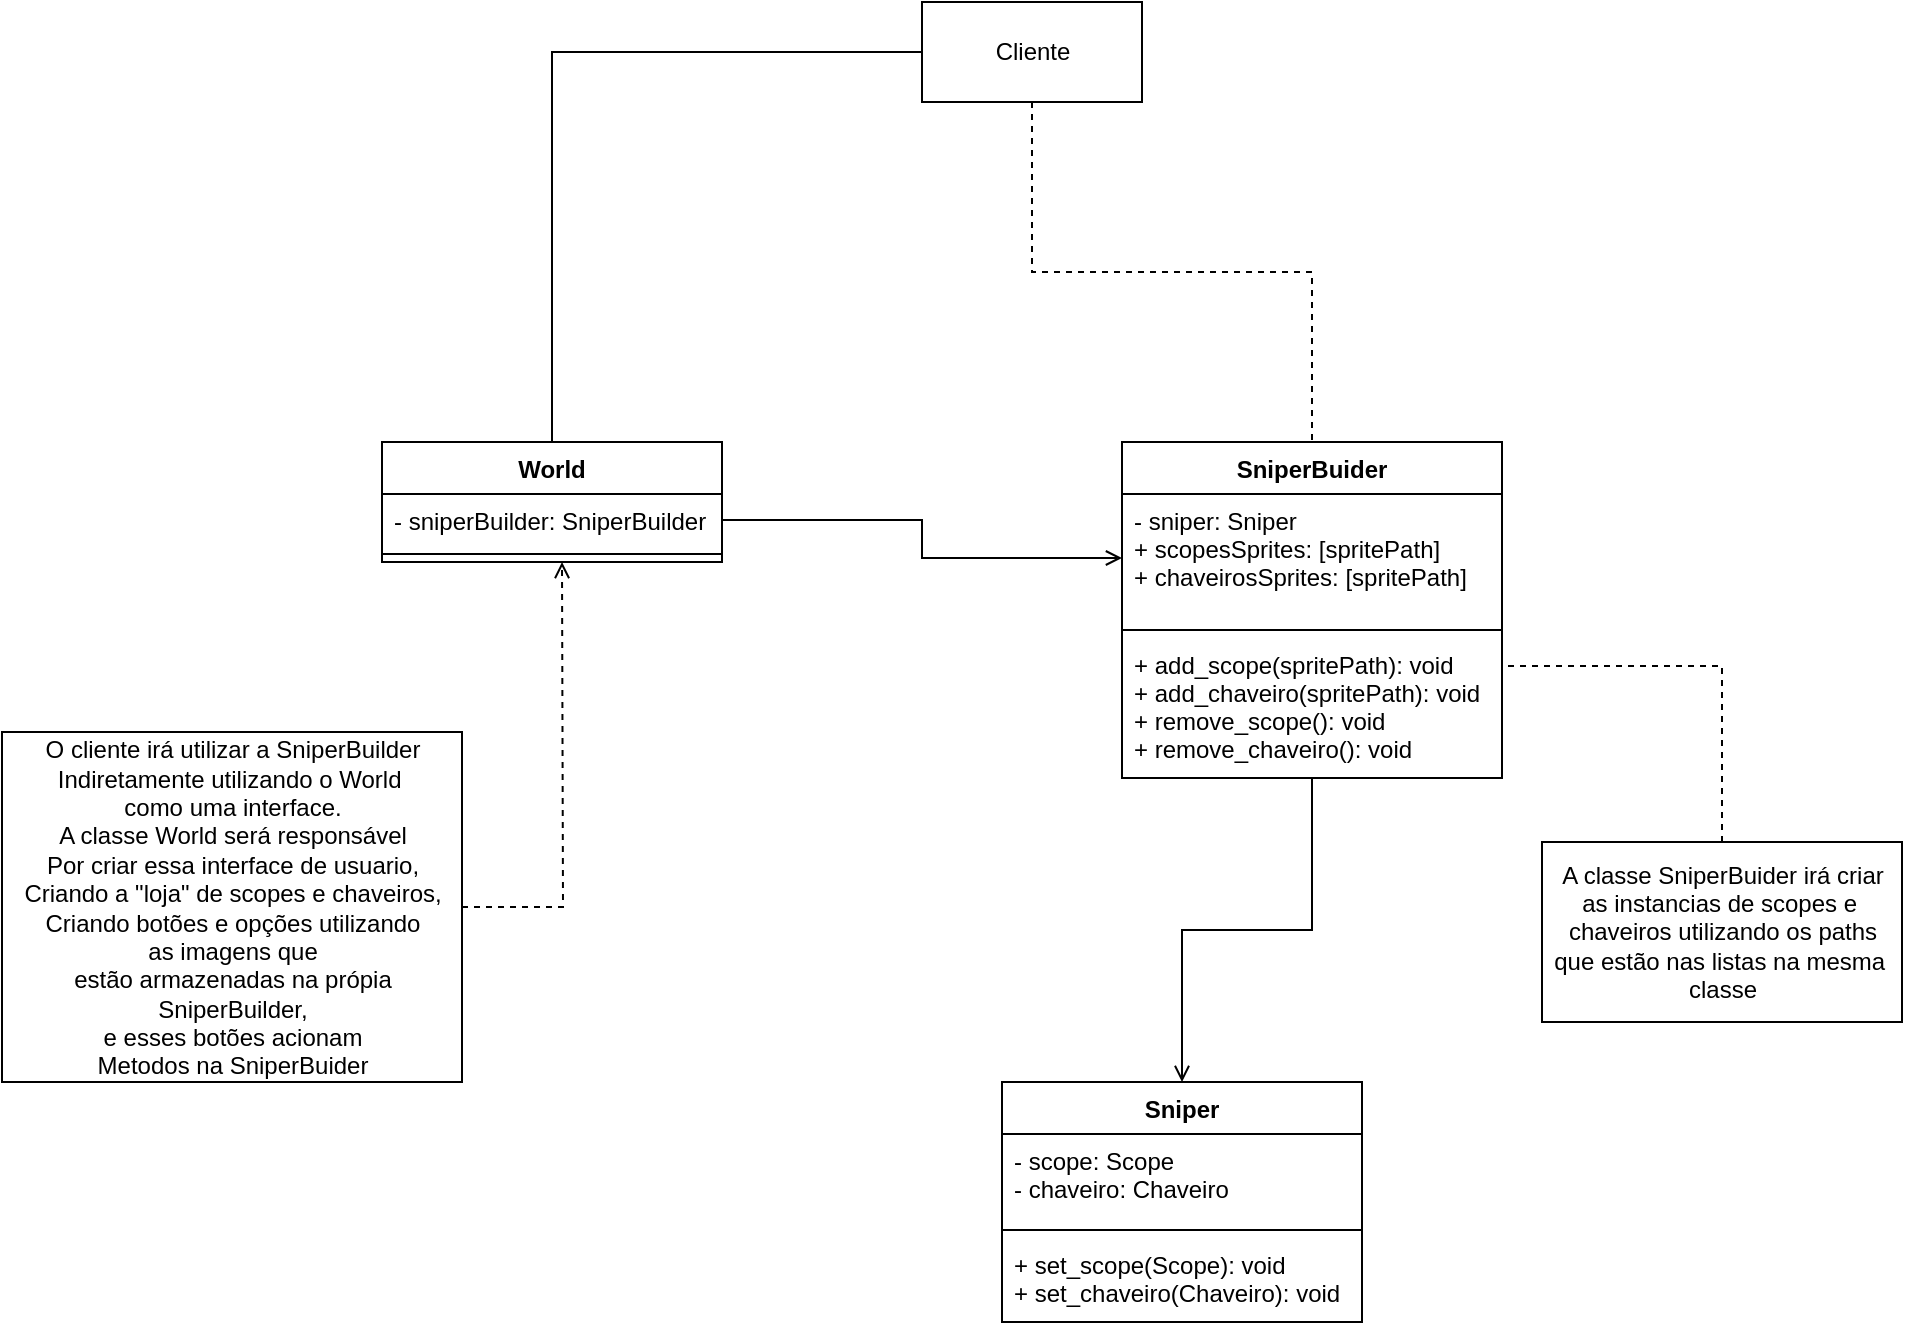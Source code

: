 <mxfile version="20.5.2" type="device"><diagram id="C5RBs43oDa-KdzZeNtuy" name="Page-1"><mxGraphModel dx="1695" dy="482" grid="1" gridSize="10" guides="1" tooltips="1" connect="1" arrows="1" fold="1" page="1" pageScale="1" pageWidth="827" pageHeight="1169" math="0" shadow="0"><root><mxCell id="WIyWlLk6GJQsqaUBKTNV-0"/><mxCell id="WIyWlLk6GJQsqaUBKTNV-1" parent="WIyWlLk6GJQsqaUBKTNV-0"/><mxCell id="mDHLsrVFUq20bVehQJgp-0" value="Sniper" style="swimlane;fontStyle=1;align=center;verticalAlign=top;childLayout=stackLayout;horizontal=1;startSize=26;horizontalStack=0;resizeParent=1;resizeParentMax=0;resizeLast=0;collapsible=1;marginBottom=0;" vertex="1" parent="WIyWlLk6GJQsqaUBKTNV-1"><mxGeometry x="420" y="690" width="180" height="120" as="geometry"/></mxCell><mxCell id="mDHLsrVFUq20bVehQJgp-1" value="- scope: Scope&#10;- chaveiro: Chaveiro" style="text;strokeColor=none;fillColor=none;align=left;verticalAlign=top;spacingLeft=4;spacingRight=4;overflow=hidden;rotatable=0;points=[[0,0.5],[1,0.5]];portConstraint=eastwest;" vertex="1" parent="mDHLsrVFUq20bVehQJgp-0"><mxGeometry y="26" width="180" height="44" as="geometry"/></mxCell><mxCell id="mDHLsrVFUq20bVehQJgp-2" value="" style="line;strokeWidth=1;fillColor=none;align=left;verticalAlign=middle;spacingTop=-1;spacingLeft=3;spacingRight=3;rotatable=0;labelPosition=right;points=[];portConstraint=eastwest;strokeColor=inherit;" vertex="1" parent="mDHLsrVFUq20bVehQJgp-0"><mxGeometry y="70" width="180" height="8" as="geometry"/></mxCell><mxCell id="mDHLsrVFUq20bVehQJgp-3" value="+ set_scope(Scope): void&#10;+ set_chaveiro(Chaveiro): void" style="text;strokeColor=none;fillColor=none;align=left;verticalAlign=top;spacingLeft=4;spacingRight=4;overflow=hidden;rotatable=0;points=[[0,0.5],[1,0.5]];portConstraint=eastwest;" vertex="1" parent="mDHLsrVFUq20bVehQJgp-0"><mxGeometry y="78" width="180" height="42" as="geometry"/></mxCell><mxCell id="mDHLsrVFUq20bVehQJgp-8" style="edgeStyle=orthogonalEdgeStyle;rounded=0;orthogonalLoop=1;jettySize=auto;html=1;entryX=0.5;entryY=0;entryDx=0;entryDy=0;endArrow=open;endFill=0;" edge="1" parent="WIyWlLk6GJQsqaUBKTNV-1" source="mDHLsrVFUq20bVehQJgp-4" target="mDHLsrVFUq20bVehQJgp-0"><mxGeometry relative="1" as="geometry"/></mxCell><mxCell id="mDHLsrVFUq20bVehQJgp-4" value="SniperBuider" style="swimlane;fontStyle=1;align=center;verticalAlign=top;childLayout=stackLayout;horizontal=1;startSize=26;horizontalStack=0;resizeParent=1;resizeParentMax=0;resizeLast=0;collapsible=1;marginBottom=0;" vertex="1" parent="WIyWlLk6GJQsqaUBKTNV-1"><mxGeometry x="480" y="370" width="190" height="168" as="geometry"/></mxCell><mxCell id="mDHLsrVFUq20bVehQJgp-5" value="- sniper: Sniper&#10;+ scopesSprites: [spritePath]&#10;+ chaveirosSprites: [spritePath]" style="text;strokeColor=none;fillColor=none;align=left;verticalAlign=top;spacingLeft=4;spacingRight=4;overflow=hidden;rotatable=0;points=[[0,0.5],[1,0.5]];portConstraint=eastwest;" vertex="1" parent="mDHLsrVFUq20bVehQJgp-4"><mxGeometry y="26" width="190" height="64" as="geometry"/></mxCell><mxCell id="mDHLsrVFUq20bVehQJgp-6" value="" style="line;strokeWidth=1;fillColor=none;align=left;verticalAlign=middle;spacingTop=-1;spacingLeft=3;spacingRight=3;rotatable=0;labelPosition=right;points=[];portConstraint=eastwest;strokeColor=inherit;" vertex="1" parent="mDHLsrVFUq20bVehQJgp-4"><mxGeometry y="90" width="190" height="8" as="geometry"/></mxCell><mxCell id="mDHLsrVFUq20bVehQJgp-7" value="+ add_scope(spritePath): void&#10;+ add_chaveiro(spritePath): void&#10;+ remove_scope(): void&#10;+ remove_chaveiro(): void " style="text;strokeColor=none;fillColor=none;align=left;verticalAlign=top;spacingLeft=4;spacingRight=4;overflow=hidden;rotatable=0;points=[[0,0.5],[1,0.5]];portConstraint=eastwest;" vertex="1" parent="mDHLsrVFUq20bVehQJgp-4"><mxGeometry y="98" width="190" height="70" as="geometry"/></mxCell><mxCell id="mDHLsrVFUq20bVehQJgp-14" style="edgeStyle=orthogonalEdgeStyle;rounded=0;orthogonalLoop=1;jettySize=auto;html=1;entryX=1;entryY=0.2;entryDx=0;entryDy=0;entryPerimeter=0;endArrow=none;endFill=0;dashed=1;" edge="1" parent="WIyWlLk6GJQsqaUBKTNV-1" source="mDHLsrVFUq20bVehQJgp-12" target="mDHLsrVFUq20bVehQJgp-7"><mxGeometry relative="1" as="geometry"/></mxCell><mxCell id="mDHLsrVFUq20bVehQJgp-12" value="A classe SniperBuider irá criar&lt;br&gt;as instancias de scopes e&amp;nbsp;&lt;br&gt;chaveiros utilizando os paths&lt;br&gt;que estão nas listas na mesma&amp;nbsp;&lt;br&gt;classe" style="html=1;dropTarget=0;" vertex="1" parent="WIyWlLk6GJQsqaUBKTNV-1"><mxGeometry x="690" y="570" width="180" height="90" as="geometry"/></mxCell><mxCell id="mDHLsrVFUq20bVehQJgp-19" value="World" style="swimlane;fontStyle=1;align=center;verticalAlign=top;childLayout=stackLayout;horizontal=1;startSize=26;horizontalStack=0;resizeParent=1;resizeParentMax=0;resizeLast=0;collapsible=1;marginBottom=0;" vertex="1" parent="WIyWlLk6GJQsqaUBKTNV-1"><mxGeometry x="110" y="370" width="170" height="60" as="geometry"/></mxCell><mxCell id="mDHLsrVFUq20bVehQJgp-20" value="- sniperBuilder: SniperBuilder" style="text;strokeColor=none;fillColor=none;align=left;verticalAlign=top;spacingLeft=4;spacingRight=4;overflow=hidden;rotatable=0;points=[[0,0.5],[1,0.5]];portConstraint=eastwest;" vertex="1" parent="mDHLsrVFUq20bVehQJgp-19"><mxGeometry y="26" width="170" height="26" as="geometry"/></mxCell><mxCell id="mDHLsrVFUq20bVehQJgp-21" value="" style="line;strokeWidth=1;fillColor=none;align=left;verticalAlign=middle;spacingTop=-1;spacingLeft=3;spacingRight=3;rotatable=0;labelPosition=right;points=[];portConstraint=eastwest;strokeColor=inherit;" vertex="1" parent="mDHLsrVFUq20bVehQJgp-19"><mxGeometry y="52" width="170" height="8" as="geometry"/></mxCell><mxCell id="mDHLsrVFUq20bVehQJgp-24" style="edgeStyle=orthogonalEdgeStyle;rounded=0;orthogonalLoop=1;jettySize=auto;html=1;entryX=0.5;entryY=0;entryDx=0;entryDy=0;endArrow=none;endFill=0;" edge="1" parent="WIyWlLk6GJQsqaUBKTNV-1" source="mDHLsrVFUq20bVehQJgp-23" target="mDHLsrVFUq20bVehQJgp-19"><mxGeometry relative="1" as="geometry"/></mxCell><mxCell id="mDHLsrVFUq20bVehQJgp-25" style="edgeStyle=orthogonalEdgeStyle;rounded=0;orthogonalLoop=1;jettySize=auto;html=1;endArrow=none;endFill=0;entryX=0.5;entryY=0;entryDx=0;entryDy=0;dashed=1;" edge="1" parent="WIyWlLk6GJQsqaUBKTNV-1" source="mDHLsrVFUq20bVehQJgp-23" target="mDHLsrVFUq20bVehQJgp-4"><mxGeometry relative="1" as="geometry"><mxPoint x="580" y="360" as="targetPoint"/></mxGeometry></mxCell><mxCell id="mDHLsrVFUq20bVehQJgp-23" value="Cliente" style="html=1;" vertex="1" parent="WIyWlLk6GJQsqaUBKTNV-1"><mxGeometry x="380" y="150" width="110" height="50" as="geometry"/></mxCell><mxCell id="mDHLsrVFUq20bVehQJgp-27" style="edgeStyle=orthogonalEdgeStyle;rounded=0;orthogonalLoop=1;jettySize=auto;html=1;endArrow=open;endFill=0;" edge="1" parent="WIyWlLk6GJQsqaUBKTNV-1" source="mDHLsrVFUq20bVehQJgp-20" target="mDHLsrVFUq20bVehQJgp-5"><mxGeometry relative="1" as="geometry"/></mxCell><mxCell id="mDHLsrVFUq20bVehQJgp-30" style="edgeStyle=orthogonalEdgeStyle;rounded=0;orthogonalLoop=1;jettySize=auto;html=1;endArrow=open;endFill=0;dashed=1;" edge="1" parent="WIyWlLk6GJQsqaUBKTNV-1" source="mDHLsrVFUq20bVehQJgp-28"><mxGeometry relative="1" as="geometry"><mxPoint x="200" y="430" as="targetPoint"/></mxGeometry></mxCell><mxCell id="mDHLsrVFUq20bVehQJgp-28" value="O cliente irá utilizar a SniperBuilder&lt;br&gt;Indiretamente utilizando o World&amp;nbsp;&lt;br&gt;como uma interface.&lt;br&gt;A classe World será responsável&lt;br&gt;Por criar essa interface de usuario,&lt;br&gt;Criando a &quot;loja&quot; de scopes e chaveiros,&lt;br&gt;Criando botões e opções utilizando &lt;br&gt;as imagens que &lt;br&gt;estão armazenadas na própia &lt;br&gt;SniperBuilder, &lt;br&gt;e esses botões&amp;nbsp;acionam&lt;br&gt;Metodos na SniperBuider" style="html=1;dropTarget=0;" vertex="1" parent="WIyWlLk6GJQsqaUBKTNV-1"><mxGeometry x="-80" y="515" width="230" height="175" as="geometry"/></mxCell></root></mxGraphModel></diagram></mxfile>